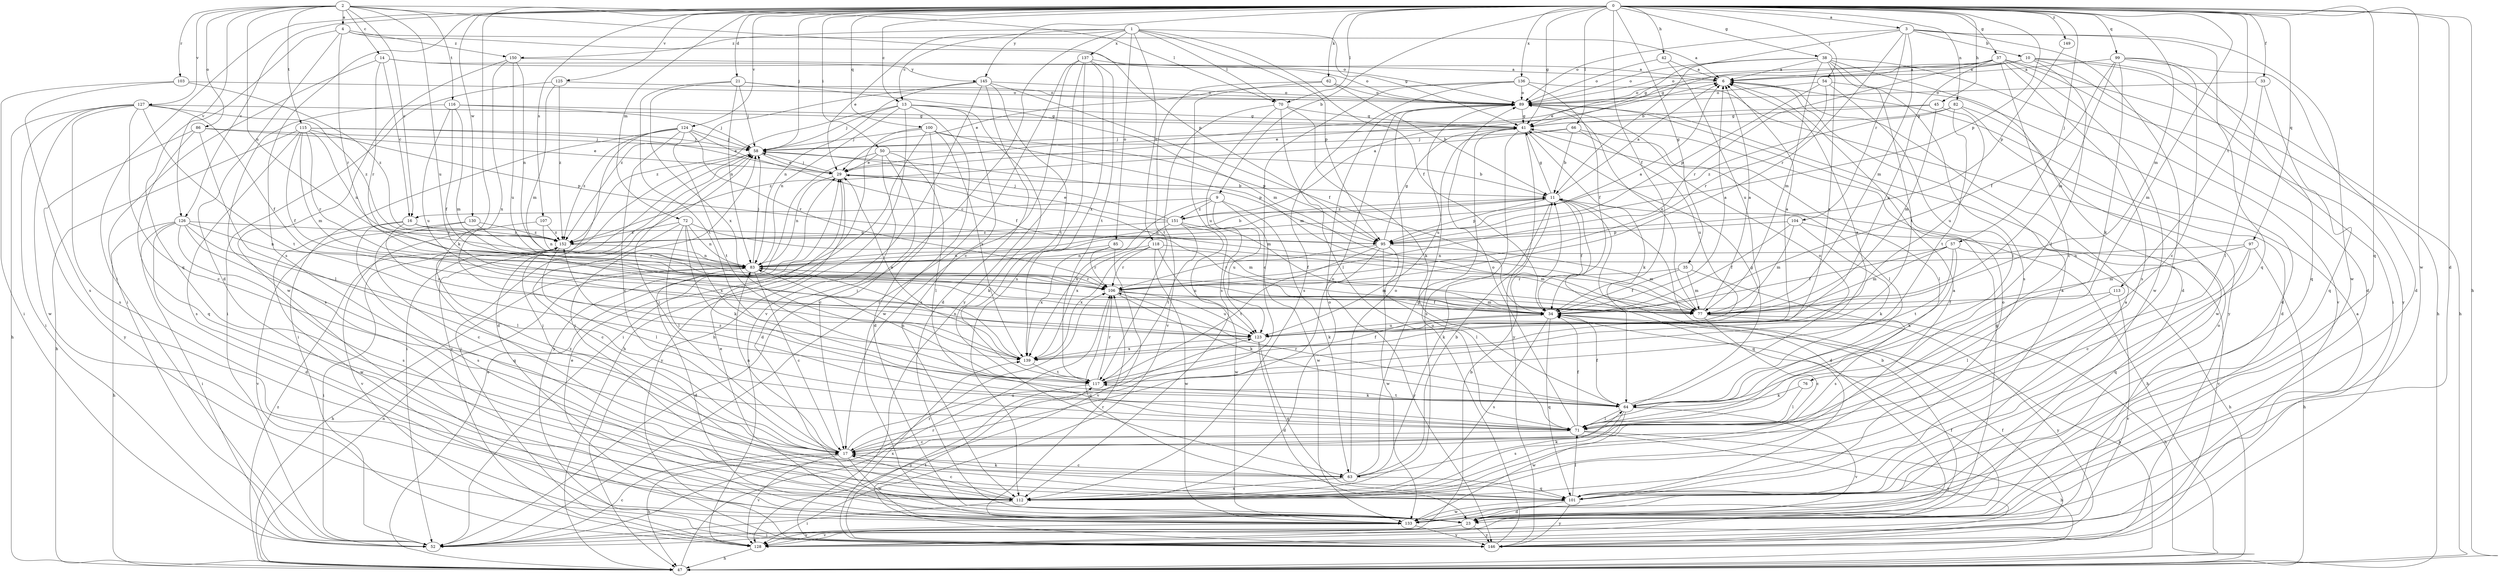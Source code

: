strict digraph  {
0;
1;
2;
3;
4;
6;
9;
10;
11;
13;
14;
16;
17;
21;
23;
29;
33;
34;
35;
37;
38;
41;
42;
45;
47;
50;
52;
54;
57;
58;
62;
63;
64;
66;
70;
71;
72;
76;
77;
82;
83;
85;
86;
89;
95;
97;
99;
100;
101;
103;
104;
106;
107;
112;
113;
115;
116;
117;
118;
123;
124;
125;
126;
127;
128;
130;
133;
136;
137;
139;
145;
146;
149;
150;
151;
152;
0 -> 3  [label=a];
0 -> 9  [label=b];
0 -> 13  [label=c];
0 -> 21  [label=d];
0 -> 23  [label=d];
0 -> 33  [label=f];
0 -> 34  [label=f];
0 -> 35  [label=g];
0 -> 37  [label=g];
0 -> 38  [label=g];
0 -> 41  [label=g];
0 -> 42  [label=h];
0 -> 45  [label=h];
0 -> 47  [label=h];
0 -> 50  [label=i];
0 -> 52  [label=i];
0 -> 54  [label=j];
0 -> 57  [label=j];
0 -> 58  [label=j];
0 -> 62  [label=k];
0 -> 63  [label=k];
0 -> 66  [label=l];
0 -> 70  [label=l];
0 -> 72  [label=m];
0 -> 76  [label=m];
0 -> 77  [label=m];
0 -> 82  [label=n];
0 -> 95  [label=p];
0 -> 97  [label=q];
0 -> 99  [label=q];
0 -> 100  [label=q];
0 -> 101  [label=q];
0 -> 107  [label=s];
0 -> 112  [label=s];
0 -> 113  [label=t];
0 -> 124  [label=v];
0 -> 125  [label=v];
0 -> 126  [label=v];
0 -> 130  [label=w];
0 -> 133  [label=w];
0 -> 136  [label=x];
0 -> 145  [label=y];
0 -> 149  [label=z];
1 -> 13  [label=c];
1 -> 29  [label=e];
1 -> 34  [label=f];
1 -> 41  [label=g];
1 -> 52  [label=i];
1 -> 70  [label=l];
1 -> 85  [label=o];
1 -> 95  [label=p];
1 -> 118  [label=u];
1 -> 137  [label=x];
1 -> 150  [label=z];
2 -> 4  [label=a];
2 -> 14  [label=c];
2 -> 16  [label=c];
2 -> 70  [label=l];
2 -> 83  [label=n];
2 -> 86  [label=o];
2 -> 95  [label=p];
2 -> 103  [label=r];
2 -> 115  [label=t];
2 -> 116  [label=t];
2 -> 123  [label=u];
2 -> 126  [label=v];
2 -> 127  [label=v];
3 -> 10  [label=b];
3 -> 11  [label=b];
3 -> 77  [label=m];
3 -> 89  [label=o];
3 -> 101  [label=q];
3 -> 104  [label=r];
3 -> 106  [label=r];
3 -> 112  [label=s];
3 -> 133  [label=w];
4 -> 6  [label=a];
4 -> 23  [label=d];
4 -> 89  [label=o];
4 -> 101  [label=q];
4 -> 106  [label=r];
4 -> 150  [label=z];
6 -> 89  [label=o];
9 -> 16  [label=c];
9 -> 63  [label=k];
9 -> 123  [label=u];
9 -> 133  [label=w];
9 -> 139  [label=x];
9 -> 151  [label=z];
10 -> 6  [label=a];
10 -> 23  [label=d];
10 -> 29  [label=e];
10 -> 41  [label=g];
10 -> 47  [label=h];
10 -> 52  [label=i];
10 -> 71  [label=l];
11 -> 6  [label=a];
11 -> 23  [label=d];
11 -> 34  [label=f];
11 -> 41  [label=g];
11 -> 47  [label=h];
11 -> 63  [label=k];
11 -> 83  [label=n];
11 -> 95  [label=p];
11 -> 101  [label=q];
11 -> 151  [label=z];
13 -> 41  [label=g];
13 -> 47  [label=h];
13 -> 58  [label=j];
13 -> 63  [label=k];
13 -> 83  [label=n];
13 -> 112  [label=s];
13 -> 133  [label=w];
13 -> 152  [label=z];
14 -> 16  [label=c];
14 -> 52  [label=i];
14 -> 89  [label=o];
14 -> 106  [label=r];
14 -> 145  [label=y];
16 -> 95  [label=p];
16 -> 112  [label=s];
16 -> 123  [label=u];
16 -> 133  [label=w];
16 -> 152  [label=z];
17 -> 47  [label=h];
17 -> 58  [label=j];
17 -> 63  [label=k];
17 -> 83  [label=n];
17 -> 89  [label=o];
17 -> 123  [label=u];
17 -> 128  [label=v];
17 -> 133  [label=w];
17 -> 152  [label=z];
21 -> 58  [label=j];
21 -> 77  [label=m];
21 -> 83  [label=n];
21 -> 89  [label=o];
21 -> 117  [label=t];
21 -> 139  [label=x];
23 -> 11  [label=b];
23 -> 29  [label=e];
23 -> 41  [label=g];
23 -> 52  [label=i];
23 -> 128  [label=v];
23 -> 146  [label=y];
29 -> 11  [label=b];
29 -> 58  [label=j];
29 -> 77  [label=m];
29 -> 83  [label=n];
29 -> 146  [label=y];
33 -> 71  [label=l];
33 -> 89  [label=o];
33 -> 101  [label=q];
34 -> 6  [label=a];
34 -> 47  [label=h];
34 -> 101  [label=q];
34 -> 112  [label=s];
34 -> 123  [label=u];
35 -> 34  [label=f];
35 -> 77  [label=m];
35 -> 106  [label=r];
35 -> 112  [label=s];
37 -> 6  [label=a];
37 -> 17  [label=c];
37 -> 47  [label=h];
37 -> 89  [label=o];
37 -> 106  [label=r];
37 -> 112  [label=s];
37 -> 123  [label=u];
37 -> 133  [label=w];
37 -> 146  [label=y];
38 -> 6  [label=a];
38 -> 23  [label=d];
38 -> 41  [label=g];
38 -> 77  [label=m];
38 -> 89  [label=o];
38 -> 112  [label=s];
38 -> 117  [label=t];
38 -> 128  [label=v];
38 -> 139  [label=x];
41 -> 58  [label=j];
41 -> 64  [label=k];
41 -> 71  [label=l];
41 -> 112  [label=s];
41 -> 123  [label=u];
41 -> 146  [label=y];
42 -> 6  [label=a];
42 -> 89  [label=o];
42 -> 123  [label=u];
45 -> 29  [label=e];
45 -> 41  [label=g];
45 -> 77  [label=m];
45 -> 123  [label=u];
47 -> 29  [label=e];
47 -> 83  [label=n];
47 -> 106  [label=r];
47 -> 152  [label=z];
50 -> 11  [label=b];
50 -> 17  [label=c];
50 -> 23  [label=d];
50 -> 29  [label=e];
50 -> 71  [label=l];
50 -> 146  [label=y];
52 -> 11  [label=b];
52 -> 17  [label=c];
52 -> 106  [label=r];
54 -> 23  [label=d];
54 -> 71  [label=l];
54 -> 89  [label=o];
54 -> 95  [label=p];
54 -> 106  [label=r];
57 -> 34  [label=f];
57 -> 47  [label=h];
57 -> 64  [label=k];
57 -> 77  [label=m];
57 -> 83  [label=n];
57 -> 117  [label=t];
58 -> 29  [label=e];
58 -> 52  [label=i];
58 -> 95  [label=p];
58 -> 128  [label=v];
62 -> 11  [label=b];
62 -> 89  [label=o];
62 -> 112  [label=s];
62 -> 117  [label=t];
63 -> 11  [label=b];
63 -> 17  [label=c];
63 -> 41  [label=g];
63 -> 64  [label=k];
63 -> 89  [label=o];
63 -> 101  [label=q];
63 -> 112  [label=s];
64 -> 34  [label=f];
64 -> 41  [label=g];
64 -> 71  [label=l];
64 -> 89  [label=o];
64 -> 106  [label=r];
64 -> 112  [label=s];
64 -> 117  [label=t];
64 -> 128  [label=v];
64 -> 133  [label=w];
64 -> 152  [label=z];
66 -> 11  [label=b];
66 -> 58  [label=j];
66 -> 71  [label=l];
66 -> 123  [label=u];
66 -> 152  [label=z];
70 -> 41  [label=g];
70 -> 64  [label=k];
70 -> 71  [label=l];
70 -> 123  [label=u];
70 -> 128  [label=v];
71 -> 17  [label=c];
71 -> 34  [label=f];
71 -> 47  [label=h];
71 -> 89  [label=o];
71 -> 146  [label=y];
72 -> 17  [label=c];
72 -> 64  [label=k];
72 -> 71  [label=l];
72 -> 77  [label=m];
72 -> 83  [label=n];
72 -> 139  [label=x];
72 -> 152  [label=z];
76 -> 64  [label=k];
76 -> 71  [label=l];
77 -> 6  [label=a];
77 -> 17  [label=c];
77 -> 47  [label=h];
77 -> 89  [label=o];
77 -> 146  [label=y];
82 -> 23  [label=d];
82 -> 41  [label=g];
82 -> 117  [label=t];
82 -> 133  [label=w];
82 -> 152  [label=z];
83 -> 6  [label=a];
83 -> 17  [label=c];
83 -> 23  [label=d];
83 -> 47  [label=h];
83 -> 58  [label=j];
83 -> 77  [label=m];
83 -> 106  [label=r];
85 -> 83  [label=n];
85 -> 106  [label=r];
85 -> 128  [label=v];
85 -> 139  [label=x];
86 -> 29  [label=e];
86 -> 58  [label=j];
86 -> 71  [label=l];
86 -> 101  [label=q];
86 -> 146  [label=y];
89 -> 41  [label=g];
95 -> 41  [label=g];
95 -> 71  [label=l];
95 -> 77  [label=m];
95 -> 106  [label=r];
95 -> 117  [label=t];
95 -> 133  [label=w];
95 -> 146  [label=y];
97 -> 17  [label=c];
97 -> 47  [label=h];
97 -> 77  [label=m];
97 -> 83  [label=n];
97 -> 101  [label=q];
99 -> 6  [label=a];
99 -> 17  [label=c];
99 -> 23  [label=d];
99 -> 34  [label=f];
99 -> 64  [label=k];
99 -> 77  [label=m];
99 -> 101  [label=q];
100 -> 23  [label=d];
100 -> 47  [label=h];
100 -> 52  [label=i];
100 -> 58  [label=j];
100 -> 77  [label=m];
100 -> 95  [label=p];
100 -> 139  [label=x];
101 -> 6  [label=a];
101 -> 23  [label=d];
101 -> 58  [label=j];
101 -> 71  [label=l];
101 -> 89  [label=o];
101 -> 133  [label=w];
101 -> 146  [label=y];
103 -> 52  [label=i];
103 -> 89  [label=o];
103 -> 112  [label=s];
103 -> 152  [label=z];
104 -> 34  [label=f];
104 -> 64  [label=k];
104 -> 77  [label=m];
104 -> 95  [label=p];
104 -> 128  [label=v];
106 -> 34  [label=f];
106 -> 64  [label=k];
106 -> 77  [label=m];
106 -> 101  [label=q];
106 -> 123  [label=u];
107 -> 83  [label=n];
107 -> 128  [label=v];
107 -> 152  [label=z];
112 -> 6  [label=a];
112 -> 17  [label=c];
112 -> 52  [label=i];
112 -> 58  [label=j];
112 -> 89  [label=o];
113 -> 34  [label=f];
113 -> 71  [label=l];
113 -> 128  [label=v];
115 -> 29  [label=e];
115 -> 34  [label=f];
115 -> 47  [label=h];
115 -> 58  [label=j];
115 -> 77  [label=m];
115 -> 83  [label=n];
115 -> 95  [label=p];
115 -> 106  [label=r];
115 -> 112  [label=s];
116 -> 34  [label=f];
116 -> 41  [label=g];
116 -> 58  [label=j];
116 -> 77  [label=m];
116 -> 112  [label=s];
116 -> 123  [label=u];
117 -> 6  [label=a];
117 -> 64  [label=k];
117 -> 83  [label=n];
117 -> 106  [label=r];
117 -> 146  [label=y];
118 -> 77  [label=m];
118 -> 83  [label=n];
118 -> 106  [label=r];
118 -> 123  [label=u];
118 -> 133  [label=w];
118 -> 139  [label=x];
123 -> 6  [label=a];
123 -> 23  [label=d];
123 -> 101  [label=q];
123 -> 139  [label=x];
124 -> 17  [label=c];
124 -> 23  [label=d];
124 -> 34  [label=f];
124 -> 52  [label=i];
124 -> 58  [label=j];
124 -> 106  [label=r];
124 -> 117  [label=t];
124 -> 152  [label=z];
125 -> 52  [label=i];
125 -> 77  [label=m];
125 -> 89  [label=o];
125 -> 152  [label=z];
126 -> 23  [label=d];
126 -> 47  [label=h];
126 -> 52  [label=i];
126 -> 71  [label=l];
126 -> 83  [label=n];
126 -> 101  [label=q];
126 -> 112  [label=s];
126 -> 152  [label=z];
127 -> 17  [label=c];
127 -> 34  [label=f];
127 -> 41  [label=g];
127 -> 47  [label=h];
127 -> 52  [label=i];
127 -> 112  [label=s];
127 -> 117  [label=t];
127 -> 133  [label=w];
127 -> 152  [label=z];
128 -> 34  [label=f];
128 -> 47  [label=h];
128 -> 58  [label=j];
128 -> 89  [label=o];
130 -> 17  [label=c];
130 -> 106  [label=r];
130 -> 128  [label=v];
130 -> 152  [label=z];
133 -> 6  [label=a];
133 -> 106  [label=r];
133 -> 128  [label=v];
133 -> 146  [label=y];
136 -> 17  [label=c];
136 -> 29  [label=e];
136 -> 34  [label=f];
136 -> 89  [label=o];
136 -> 112  [label=s];
136 -> 146  [label=y];
137 -> 6  [label=a];
137 -> 17  [label=c];
137 -> 52  [label=i];
137 -> 112  [label=s];
137 -> 117  [label=t];
137 -> 139  [label=x];
137 -> 146  [label=y];
139 -> 29  [label=e];
139 -> 34  [label=f];
139 -> 83  [label=n];
139 -> 117  [label=t];
145 -> 23  [label=d];
145 -> 34  [label=f];
145 -> 83  [label=n];
145 -> 89  [label=o];
145 -> 117  [label=t];
145 -> 128  [label=v];
145 -> 152  [label=z];
146 -> 6  [label=a];
146 -> 29  [label=e];
146 -> 34  [label=f];
146 -> 89  [label=o];
146 -> 117  [label=t];
146 -> 139  [label=x];
149 -> 95  [label=p];
150 -> 6  [label=a];
150 -> 83  [label=n];
150 -> 123  [label=u];
150 -> 133  [label=w];
150 -> 139  [label=x];
151 -> 6  [label=a];
151 -> 29  [label=e];
151 -> 34  [label=f];
151 -> 58  [label=j];
151 -> 117  [label=t];
151 -> 133  [label=w];
151 -> 139  [label=x];
151 -> 152  [label=z];
152 -> 11  [label=b];
152 -> 52  [label=i];
152 -> 71  [label=l];
152 -> 83  [label=n];
}
